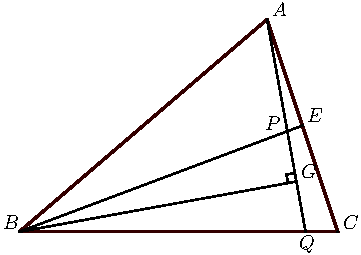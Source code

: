 import graph; size(6cm); real lsf=0.5; pen dps=linewidth(0.7)+fontsize(10); defaultpen(dps); pen ds=black; real xmin=-2.3779584837106875,xmax=1.8843917924033275,ymin=-0.409115956818052,ymax=2.5534421831898237; 
pen ttqqqq=rgb(0.2,0.,0.); 
pair A=(0.,1.2), B=(-1.4,0.), C=(0.4,0.), P=(0.11460748037571987,0.5679778051408951), Q=(0.21760149812701246,0.), G=(0.1661044892513662,0.28398890257044745); 
draw(A--B--C--cycle,linewidth(1.2)+ttqqqq); draw((0.15738168171752304,0.33209228940697577)--(0.1092782948809947,0.32336948187313264)--(0.11800110241483788,0.2752660950366043)--G--cycle,linewidth(0.8)); 
draw(A--B,linewidth(1.2)+ttqqqq); draw(B--C,linewidth(1.2)+ttqqqq); draw(C--A,linewidth(1.2)+ttqqqq); draw(B--(0.2,0.6),linewidth(0.8)); draw(A--Q,linewidth(0.8)); draw(B--G,linewidth(0.8)); 
dot(A,linewidth(1.pt)+ds); label("$A$",(0.01421214976124964,1.205253531377605),NE*lsf); dot(B,linewidth(1.pt)+ds); label("$B$",(-1.5068212010012536,0.002254426683624942),NE*lsf); dot(C,linewidth(1.pt)+ds); label("$C$",(0.4152118513259096,0.0057113206626306316),NE*lsf); dot((0.2,0.6),linewidth(1.pt)+ds); label("$E$",(0.2147120005435796,0.6072108730096206),NE*lsf); dot(P,linewidth(1.pt)+ds); label("$P$",(-0.023813684007812943,0.5622712512825466),NE*lsf); dot(Q,linewidth(1.pt)+ds); label("$Q$",(0.16631548483749997,-0.12910754451859124),NE*lsf); dot(G,linewidth(1.pt)+ds); label("$G$",(0.18014306075352274,0.28917662694109714),NE*lsf); 
clip((xmin,ymin)--(xmin,ymax)--(xmax,ymax)--(xmax,ymin)--cycle); 